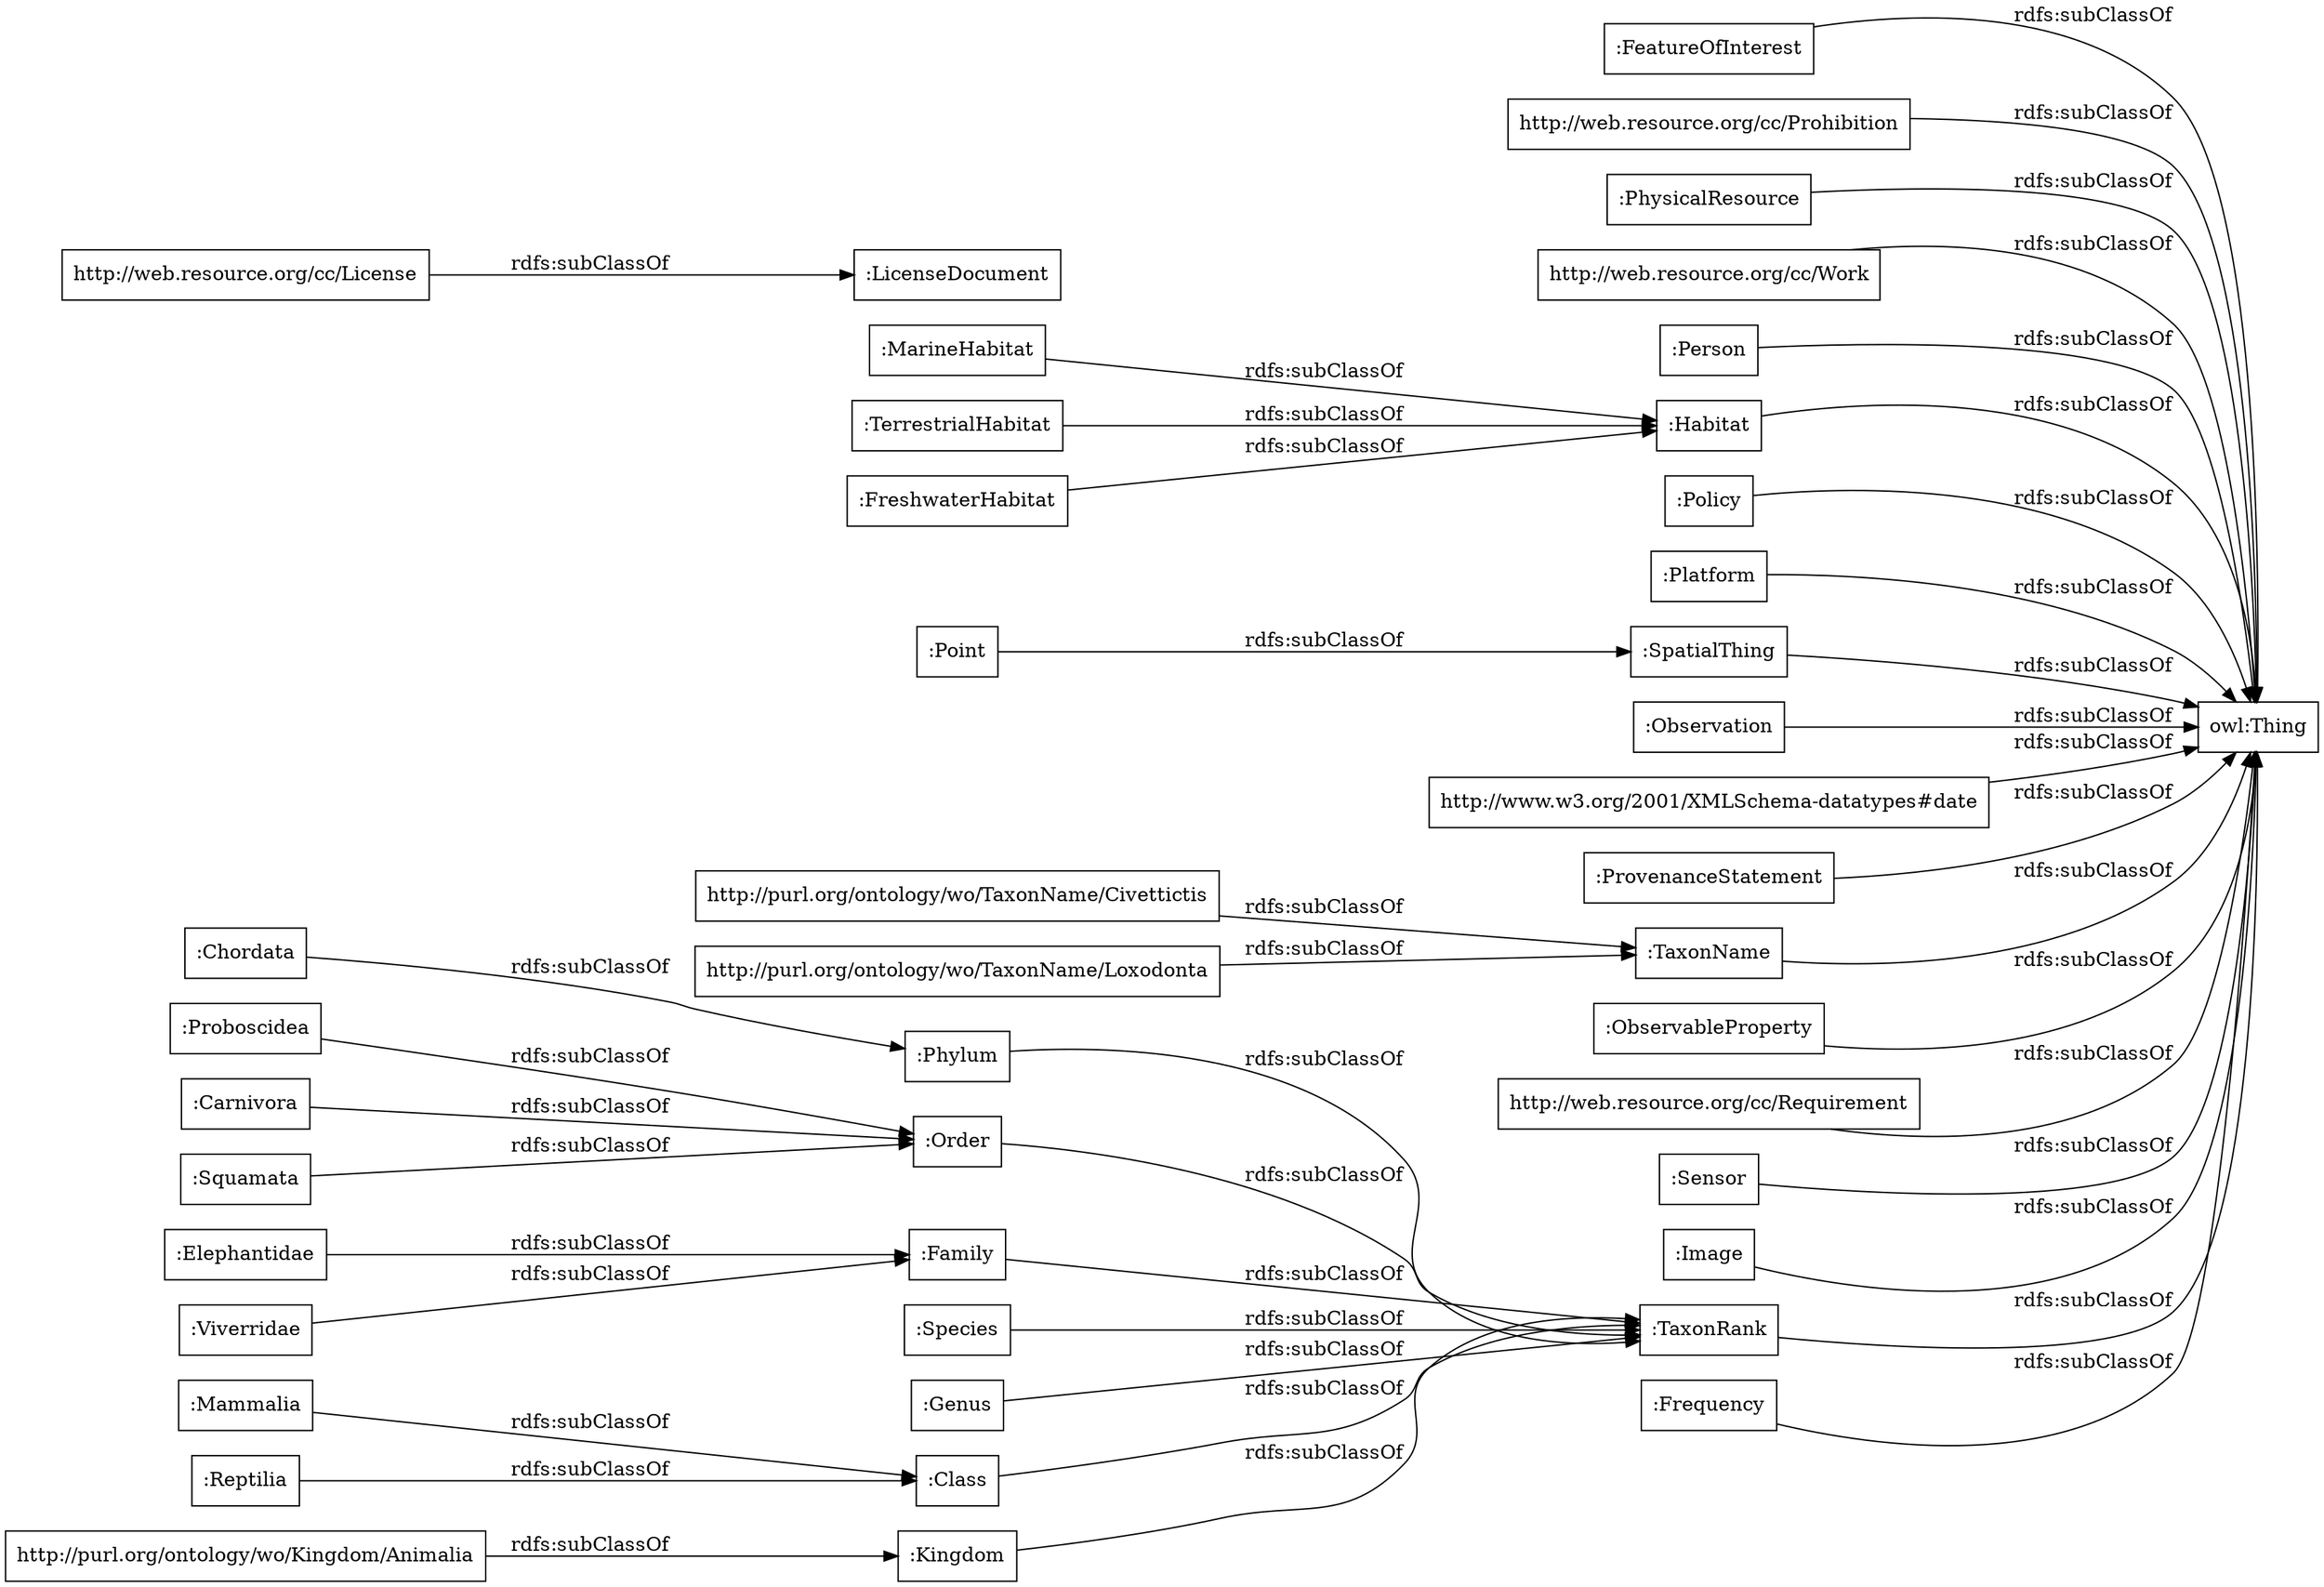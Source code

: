 digraph ar2dtool_diagram { 
rankdir=LR;
size="1000"
node [shape = rectangle, color="black"]; ":FeatureOfInterest" "http://web.resource.org/cc/Prohibition" ":Mammalia" "http://web.resource.org/cc/License" ":PhysicalResource" ":LicenseDocument" ":Phylum" ":Order" ":Family" "http://web.resource.org/cc/Work" ":Person" ":Habitat" "http://purl.org/ontology/wo/Kingdom/Animalia" ":Proboscidea" ":Policy" ":Platform" ":Reptilia" ":Carnivora" ":SpatialThing" ":MarineHabitat" ":Observation" "http://www.w3.org/2001/XMLSchema-datatypes#date" ":Chordata" ":ProvenanceStatement" ":TaxonName" ":ObservableProperty" "http://web.resource.org/cc/Requirement" ":Squamata" ":Elephantidae" ":Species" ":Sensor" ":Image" ":Viverridae" ":TaxonRank" ":Genus" ":Frequency" "http://purl.org/ontology/wo/TaxonName/Civettictis" ":TerrestrialHabitat" ":Class" ":Point" ":Kingdom" "http://purl.org/ontology/wo/TaxonName/Loxodonta" ":FreshwaterHabitat" ; /*classes style*/
	":Platform" -> "owl:Thing" [ label = "rdfs:subClassOf" ];
	":Image" -> "owl:Thing" [ label = "rdfs:subClassOf" ];
	":Elephantidae" -> ":Family" [ label = "rdfs:subClassOf" ];
	":Kingdom" -> ":TaxonRank" [ label = "rdfs:subClassOf" ];
	":Mammalia" -> ":Class" [ label = "rdfs:subClassOf" ];
	":Viverridae" -> ":Family" [ label = "rdfs:subClassOf" ];
	":Reptilia" -> ":Class" [ label = "rdfs:subClassOf" ];
	":Point" -> ":SpatialThing" [ label = "rdfs:subClassOf" ];
	"http://web.resource.org/cc/Prohibition" -> "owl:Thing" [ label = "rdfs:subClassOf" ];
	":Policy" -> "owl:Thing" [ label = "rdfs:subClassOf" ];
	":FreshwaterHabitat" -> ":Habitat" [ label = "rdfs:subClassOf" ];
	":Frequency" -> "owl:Thing" [ label = "rdfs:subClassOf" ];
	"http://purl.org/ontology/wo/TaxonName/Civettictis" -> ":TaxonName" [ label = "rdfs:subClassOf" ];
	"http://web.resource.org/cc/Requirement" -> "owl:Thing" [ label = "rdfs:subClassOf" ];
	"http://purl.org/ontology/wo/Kingdom/Animalia" -> ":Kingdom" [ label = "rdfs:subClassOf" ];
	":Species" -> ":TaxonRank" [ label = "rdfs:subClassOf" ];
	":TerrestrialHabitat" -> ":Habitat" [ label = "rdfs:subClassOf" ];
	"http://web.resource.org/cc/Work" -> "owl:Thing" [ label = "rdfs:subClassOf" ];
	":Sensor" -> "owl:Thing" [ label = "rdfs:subClassOf" ];
	":Phylum" -> ":TaxonRank" [ label = "rdfs:subClassOf" ];
	":MarineHabitat" -> ":Habitat" [ label = "rdfs:subClassOf" ];
	":SpatialThing" -> "owl:Thing" [ label = "rdfs:subClassOf" ];
	":PhysicalResource" -> "owl:Thing" [ label = "rdfs:subClassOf" ];
	":Order" -> ":TaxonRank" [ label = "rdfs:subClassOf" ];
	"http://web.resource.org/cc/License" -> ":LicenseDocument" [ label = "rdfs:subClassOf" ];
	":ProvenanceStatement" -> "owl:Thing" [ label = "rdfs:subClassOf" ];
	":Class" -> ":TaxonRank" [ label = "rdfs:subClassOf" ];
	":Observation" -> "owl:Thing" [ label = "rdfs:subClassOf" ];
	":Family" -> ":TaxonRank" [ label = "rdfs:subClassOf" ];
	":Person" -> "owl:Thing" [ label = "rdfs:subClassOf" ];
	":Chordata" -> ":Phylum" [ label = "rdfs:subClassOf" ];
	":Carnivora" -> ":Order" [ label = "rdfs:subClassOf" ];
	":FeatureOfInterest" -> "owl:Thing" [ label = "rdfs:subClassOf" ];
	":Habitat" -> "owl:Thing" [ label = "rdfs:subClassOf" ];
	":TaxonName" -> "owl:Thing" [ label = "rdfs:subClassOf" ];
	":Squamata" -> ":Order" [ label = "rdfs:subClassOf" ];
	":TaxonRank" -> "owl:Thing" [ label = "rdfs:subClassOf" ];
	":ObservableProperty" -> "owl:Thing" [ label = "rdfs:subClassOf" ];
	":Proboscidea" -> ":Order" [ label = "rdfs:subClassOf" ];
	"http://www.w3.org/2001/XMLSchema-datatypes#date" -> "owl:Thing" [ label = "rdfs:subClassOf" ];
	"http://purl.org/ontology/wo/TaxonName/Loxodonta" -> ":TaxonName" [ label = "rdfs:subClassOf" ];
	":Genus" -> ":TaxonRank" [ label = "rdfs:subClassOf" ];

}
